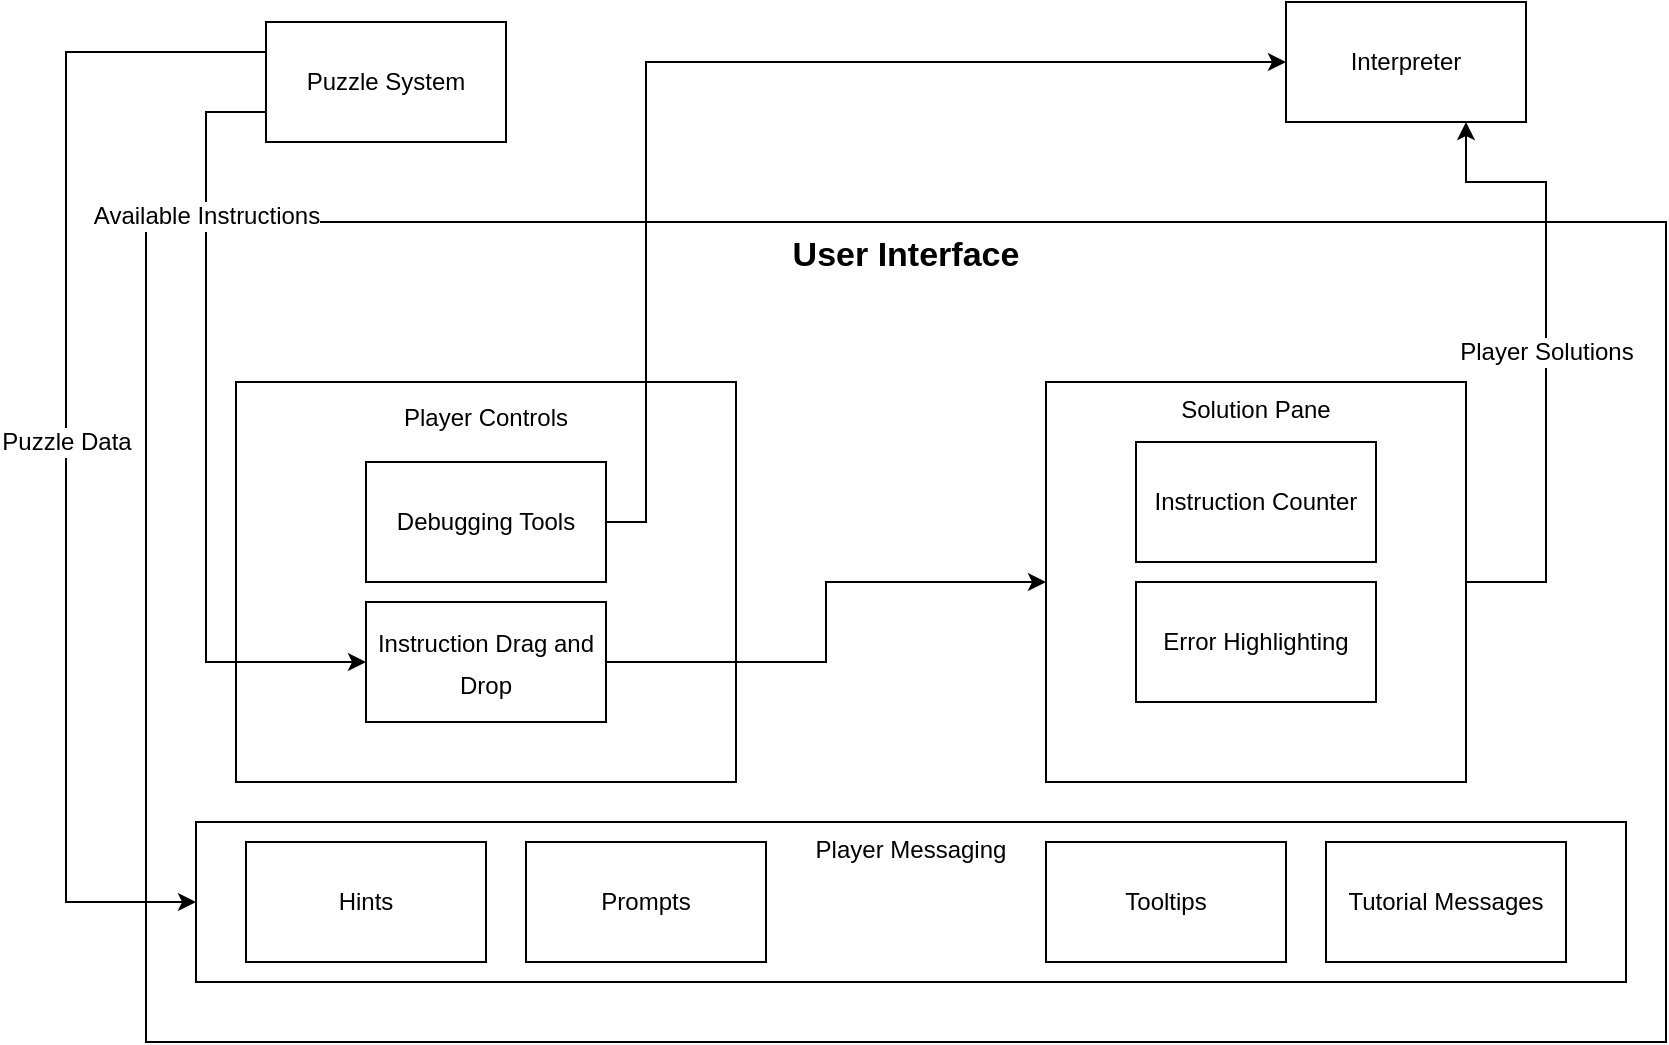 <mxfile version="12.1.0" type="device" pages="1"><diagram id="zgwPltXyGh8mvlNTdRof" name="Page-1"><mxGraphModel dx="1922" dy="832" grid="1" gridSize="10" guides="1" tooltips="1" connect="1" arrows="1" fold="1" page="1" pageScale="1" pageWidth="850" pageHeight="1100" math="0" shadow="0"><root><mxCell id="0"/><mxCell id="1" parent="0"/><mxCell id="geLAvq0ead-YjAzhcqiU-1" value="User Interface" style="rounded=0;whiteSpace=wrap;html=1;verticalAlign=top;fontSize=17;fontStyle=1" vertex="1" parent="1"><mxGeometry x="40" y="110" width="760" height="410" as="geometry"/></mxCell><mxCell id="geLAvq0ead-YjAzhcqiU-4" value="&lt;font style=&quot;font-size: 12px&quot;&gt;Player Controls&lt;/font&gt;" style="rounded=0;whiteSpace=wrap;html=1;fontSize=17;verticalAlign=top;" vertex="1" parent="1"><mxGeometry x="85" y="190" width="250" height="200" as="geometry"/></mxCell><mxCell id="geLAvq0ead-YjAzhcqiU-12" value="Available Instructions" style="edgeStyle=orthogonalEdgeStyle;rounded=0;orthogonalLoop=1;jettySize=auto;html=1;exitX=0;exitY=0.75;exitDx=0;exitDy=0;entryX=0;entryY=0.5;entryDx=0;entryDy=0;fontSize=12;" edge="1" parent="1" source="geLAvq0ead-YjAzhcqiU-2" target="geLAvq0ead-YjAzhcqiU-5"><mxGeometry x="-0.573" relative="1" as="geometry"><Array as="points"><mxPoint x="70" y="55"/><mxPoint x="70" y="330"/></Array><mxPoint as="offset"/></mxGeometry></mxCell><mxCell id="geLAvq0ead-YjAzhcqiU-16" value="Puzzle Data" style="edgeStyle=orthogonalEdgeStyle;rounded=0;orthogonalLoop=1;jettySize=auto;html=1;exitX=0;exitY=0.25;exitDx=0;exitDy=0;entryX=0;entryY=0.5;entryDx=0;entryDy=0;fontSize=12;" edge="1" parent="1" source="geLAvq0ead-YjAzhcqiU-2" target="geLAvq0ead-YjAzhcqiU-15"><mxGeometry relative="1" as="geometry"><Array as="points"><mxPoint y="25"/><mxPoint y="450"/></Array></mxGeometry></mxCell><mxCell id="geLAvq0ead-YjAzhcqiU-2" value="Puzzle System" style="rounded=0;whiteSpace=wrap;html=1;" vertex="1" parent="1"><mxGeometry x="100" y="10" width="120" height="60" as="geometry"/></mxCell><mxCell id="geLAvq0ead-YjAzhcqiU-3" value="Interpreter" style="rounded=0;whiteSpace=wrap;html=1;" vertex="1" parent="1"><mxGeometry x="610" width="120" height="60" as="geometry"/></mxCell><mxCell id="geLAvq0ead-YjAzhcqiU-8" style="edgeStyle=orthogonalEdgeStyle;rounded=0;orthogonalLoop=1;jettySize=auto;html=1;exitX=1;exitY=0.5;exitDx=0;exitDy=0;entryX=0;entryY=0.5;entryDx=0;entryDy=0;fontSize=12;" edge="1" parent="1" source="geLAvq0ead-YjAzhcqiU-5" target="geLAvq0ead-YjAzhcqiU-6"><mxGeometry relative="1" as="geometry"/></mxCell><mxCell id="geLAvq0ead-YjAzhcqiU-5" value="&lt;font style=&quot;font-size: 12px&quot;&gt;Instruction Drag and Drop&lt;/font&gt;" style="rounded=0;whiteSpace=wrap;html=1;fontSize=17;" vertex="1" parent="1"><mxGeometry x="150" y="300" width="120" height="60" as="geometry"/></mxCell><mxCell id="geLAvq0ead-YjAzhcqiU-7" value="Player Solutions" style="edgeStyle=orthogonalEdgeStyle;rounded=0;orthogonalLoop=1;jettySize=auto;html=1;exitX=1;exitY=0.5;exitDx=0;exitDy=0;entryX=0.75;entryY=1;entryDx=0;entryDy=0;fontSize=12;" edge="1" parent="1" source="geLAvq0ead-YjAzhcqiU-6" target="geLAvq0ead-YjAzhcqiU-3"><mxGeometry relative="1" as="geometry"><Array as="points"><mxPoint x="740" y="290"/><mxPoint x="740" y="90"/><mxPoint x="700" y="90"/></Array></mxGeometry></mxCell><mxCell id="geLAvq0ead-YjAzhcqiU-6" value="Solution Pane" style="rounded=0;whiteSpace=wrap;html=1;fontSize=12;verticalAlign=top;" vertex="1" parent="1"><mxGeometry x="490" y="190" width="210" height="200" as="geometry"/></mxCell><mxCell id="geLAvq0ead-YjAzhcqiU-11" style="edgeStyle=orthogonalEdgeStyle;rounded=0;orthogonalLoop=1;jettySize=auto;html=1;exitX=1;exitY=0.5;exitDx=0;exitDy=0;entryX=0;entryY=0.5;entryDx=0;entryDy=0;fontSize=12;" edge="1" parent="1" source="geLAvq0ead-YjAzhcqiU-9" target="geLAvq0ead-YjAzhcqiU-3"><mxGeometry relative="1" as="geometry"><Array as="points"><mxPoint x="290" y="260"/><mxPoint x="290" y="30"/></Array></mxGeometry></mxCell><mxCell id="geLAvq0ead-YjAzhcqiU-9" value="Debugging Tools" style="rounded=0;whiteSpace=wrap;html=1;fontSize=12;" vertex="1" parent="1"><mxGeometry x="150" y="230" width="120" height="60" as="geometry"/></mxCell><mxCell id="geLAvq0ead-YjAzhcqiU-13" value="Instruction Counter" style="rounded=0;whiteSpace=wrap;html=1;fontSize=12;" vertex="1" parent="1"><mxGeometry x="535" y="220" width="120" height="60" as="geometry"/></mxCell><mxCell id="geLAvq0ead-YjAzhcqiU-14" value="Error Highlighting" style="rounded=0;whiteSpace=wrap;html=1;fontSize=12;" vertex="1" parent="1"><mxGeometry x="535" y="290" width="120" height="60" as="geometry"/></mxCell><mxCell id="geLAvq0ead-YjAzhcqiU-15" value="Player Messaging" style="rounded=0;whiteSpace=wrap;html=1;fontSize=12;verticalAlign=top;" vertex="1" parent="1"><mxGeometry x="65" y="410" width="715" height="80" as="geometry"/></mxCell><mxCell id="geLAvq0ead-YjAzhcqiU-17" value="Hints" style="rounded=0;whiteSpace=wrap;html=1;fontSize=12;" vertex="1" parent="1"><mxGeometry x="90" y="420" width="120" height="60" as="geometry"/></mxCell><mxCell id="geLAvq0ead-YjAzhcqiU-18" value="Prompts" style="rounded=0;whiteSpace=wrap;html=1;fontSize=12;" vertex="1" parent="1"><mxGeometry x="230" y="420" width="120" height="60" as="geometry"/></mxCell><mxCell id="geLAvq0ead-YjAzhcqiU-19" value="Tooltips" style="rounded=0;whiteSpace=wrap;html=1;fontSize=12;" vertex="1" parent="1"><mxGeometry x="490" y="420" width="120" height="60" as="geometry"/></mxCell><mxCell id="geLAvq0ead-YjAzhcqiU-20" value="Tutorial Messages" style="rounded=0;whiteSpace=wrap;html=1;fontSize=12;" vertex="1" parent="1"><mxGeometry x="630" y="420" width="120" height="60" as="geometry"/></mxCell></root></mxGraphModel></diagram></mxfile>